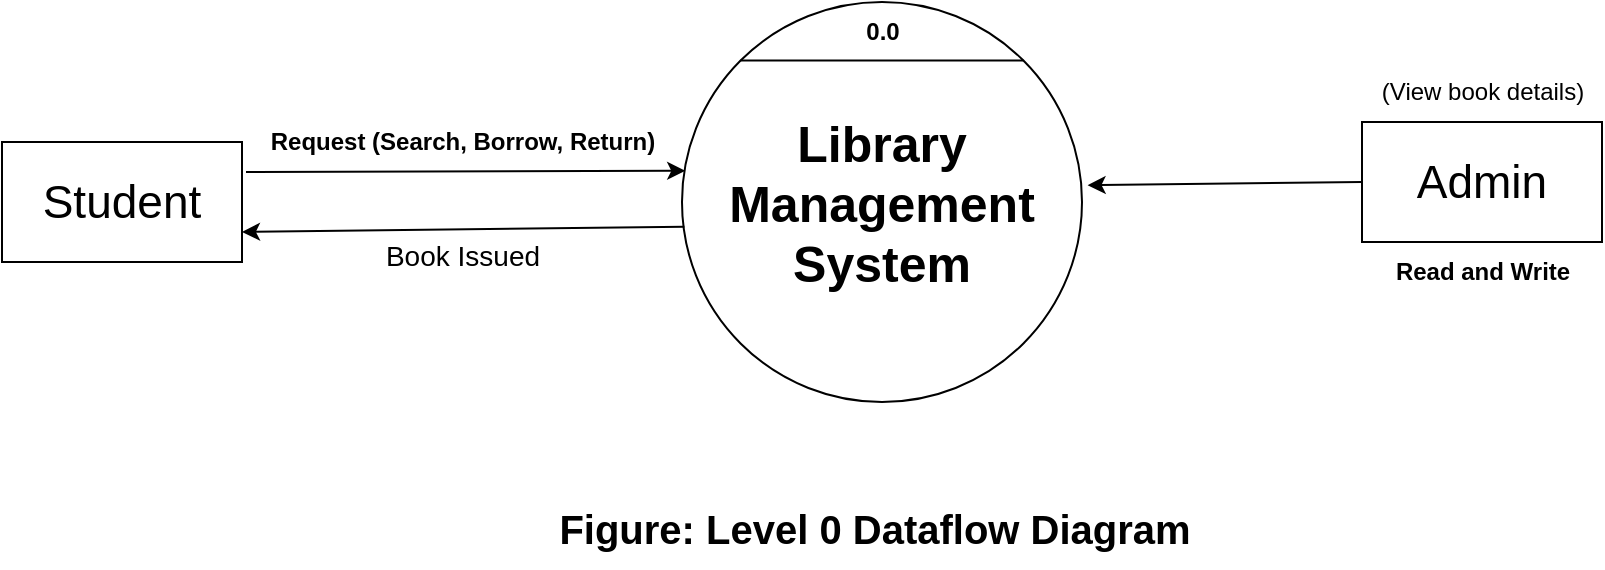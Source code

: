 <mxfile version="25.0.0">
  <diagram name="Page-1" id="UkHIu0SWDCht5T8zP9kd">
    <mxGraphModel dx="1050" dy="596" grid="1" gridSize="10" guides="1" tooltips="1" connect="1" arrows="1" fold="1" page="1" pageScale="1" pageWidth="850" pageHeight="1100" math="0" shadow="0">
      <root>
        <mxCell id="0" />
        <mxCell id="1" parent="0" />
        <mxCell id="hmutx1Yc8w6KiIObskwx-3" value="&lt;font style=&quot;font-size: 23px;&quot;&gt;&lt;span&gt;Admin&lt;/span&gt;&lt;/font&gt;" style="rounded=0;whiteSpace=wrap;html=1;fontStyle=0" vertex="1" parent="1">
          <mxGeometry x="700" y="220" width="120" height="60" as="geometry" />
        </mxCell>
        <mxCell id="hmutx1Yc8w6KiIObskwx-4" value="&lt;font style=&quot;font-size: 23px;&quot;&gt;Student&lt;/font&gt;" style="rounded=0;whiteSpace=wrap;html=1;" vertex="1" parent="1">
          <mxGeometry x="20" y="230" width="120" height="60" as="geometry" />
        </mxCell>
        <mxCell id="hmutx1Yc8w6KiIObskwx-5" value="&lt;font&gt;&lt;b&gt;Library Management System&lt;/b&gt;&lt;/font&gt;" style="ellipse;whiteSpace=wrap;html=1;aspect=fixed;fontFamily=Helvetica;fontSize=25;" vertex="1" parent="1">
          <mxGeometry x="360" y="160" width="200" height="200" as="geometry" />
        </mxCell>
        <mxCell id="hmutx1Yc8w6KiIObskwx-6" value="&lt;font style=&quot;font-size: 12px;&quot;&gt;&lt;b&gt;Request (Search, Borrow, Return)&lt;/b&gt;&lt;/font&gt;" style="endArrow=classic;html=1;rounded=0;exitX=1;exitY=0.25;exitDx=0;exitDy=0;entryX=-0.002;entryY=0.422;entryDx=0;entryDy=0;entryPerimeter=0;labelBorderColor=none;textShadow=0;labelPosition=center;verticalLabelPosition=middle;align=center;verticalAlign=middle;spacingLeft=0;spacingRight=0;spacingBottom=0;" edge="1" parent="1">
          <mxGeometry x="-0.016" y="15" width="50" height="50" relative="1" as="geometry">
            <mxPoint x="142" y="245" as="sourcePoint" />
            <mxPoint x="361.6" y="244.4" as="targetPoint" />
            <mxPoint as="offset" />
          </mxGeometry>
        </mxCell>
        <mxCell id="hmutx1Yc8w6KiIObskwx-7" value="&lt;font style=&quot;font-size: 14px;&quot;&gt;Book Issued&lt;/font&gt;" style="endArrow=classic;html=1;rounded=0;entryX=1;entryY=0.75;entryDx=0;entryDy=0;exitX=0.006;exitY=0.562;exitDx=0;exitDy=0;exitPerimeter=0;" edge="1" parent="1" source="hmutx1Yc8w6KiIObskwx-5" target="hmutx1Yc8w6KiIObskwx-4">
          <mxGeometry x="0.01" y="13" width="50" height="50" relative="1" as="geometry">
            <mxPoint x="321.2" y="276" as="sourcePoint" />
            <mxPoint x="180" y="277" as="targetPoint" />
            <mxPoint as="offset" />
          </mxGeometry>
        </mxCell>
        <mxCell id="hmutx1Yc8w6KiIObskwx-8" value="(View book details)" style="text;html=1;align=center;verticalAlign=middle;resizable=0;points=[];autosize=1;strokeColor=none;fillColor=none;" vertex="1" parent="1">
          <mxGeometry x="700" y="190" width="120" height="30" as="geometry" />
        </mxCell>
        <mxCell id="hmutx1Yc8w6KiIObskwx-9" value="&lt;b&gt;Read and Write&lt;/b&gt;" style="text;html=1;align=center;verticalAlign=middle;resizable=0;points=[];autosize=1;strokeColor=none;fillColor=none;" vertex="1" parent="1">
          <mxGeometry x="705" y="280" width="110" height="30" as="geometry" />
        </mxCell>
        <mxCell id="hmutx1Yc8w6KiIObskwx-10" value="" style="endArrow=classic;html=1;rounded=0;exitX=0;exitY=0.5;exitDx=0;exitDy=0;entryX=1.014;entryY=0.458;entryDx=0;entryDy=0;entryPerimeter=0;" edge="1" parent="1" source="hmutx1Yc8w6KiIObskwx-3" target="hmutx1Yc8w6KiIObskwx-5">
          <mxGeometry width="50" height="50" relative="1" as="geometry">
            <mxPoint x="590" y="380" as="sourcePoint" />
            <mxPoint x="640" y="330" as="targetPoint" />
          </mxGeometry>
        </mxCell>
        <mxCell id="hmutx1Yc8w6KiIObskwx-12" value="" style="endArrow=none;html=1;rounded=0;entryX=1;entryY=0;entryDx=0;entryDy=0;exitX=0;exitY=0;exitDx=0;exitDy=0;" edge="1" parent="1" source="hmutx1Yc8w6KiIObskwx-5" target="hmutx1Yc8w6KiIObskwx-5">
          <mxGeometry width="50" height="50" relative="1" as="geometry">
            <mxPoint x="460" y="130" as="sourcePoint" />
            <mxPoint x="510" y="80" as="targetPoint" />
          </mxGeometry>
        </mxCell>
        <mxCell id="hmutx1Yc8w6KiIObskwx-13" value="&lt;b&gt;0.0&lt;/b&gt;" style="text;html=1;align=center;verticalAlign=middle;resizable=0;points=[];autosize=1;strokeColor=none;fillColor=none;" vertex="1" parent="1">
          <mxGeometry x="440" y="160" width="40" height="30" as="geometry" />
        </mxCell>
        <mxCell id="hmutx1Yc8w6KiIObskwx-14" value="&lt;b&gt;&lt;font style=&quot;font-size: 20px;&quot;&gt;Figure: Level 0 Dataflow Diagram&lt;/font&gt;&lt;/b&gt;" style="text;html=1;align=center;verticalAlign=middle;resizable=0;points=[];autosize=1;strokeColor=none;fillColor=none;" vertex="1" parent="1">
          <mxGeometry x="286" y="403" width="340" height="40" as="geometry" />
        </mxCell>
      </root>
    </mxGraphModel>
  </diagram>
</mxfile>
